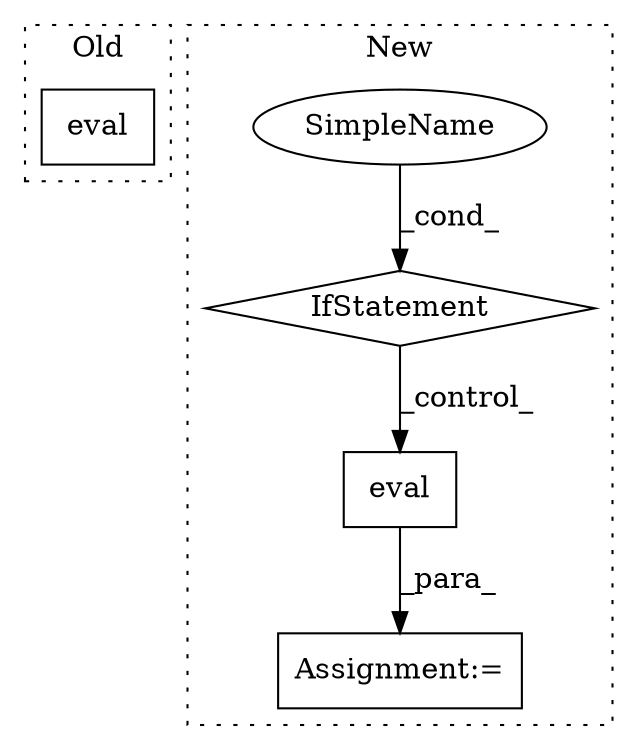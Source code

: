 digraph G {
subgraph cluster0 {
1 [label="eval" a="32" s="7390,7430" l="5,1" shape="box"];
label = "Old";
style="dotted";
}
subgraph cluster1 {
2 [label="IfStatement" a="25" s="7741" l="24" shape="diamond"];
3 [label="eval" a="32" s="7666,7679" l="5,1" shape="box"];
4 [label="Assignment:=" a="7" s="7652" l="12" shape="box"];
5 [label="SimpleName" a="42" s="7760" l="5" shape="ellipse"];
label = "New";
style="dotted";
}
2 -> 3 [label="_control_"];
3 -> 4 [label="_para_"];
5 -> 2 [label="_cond_"];
}